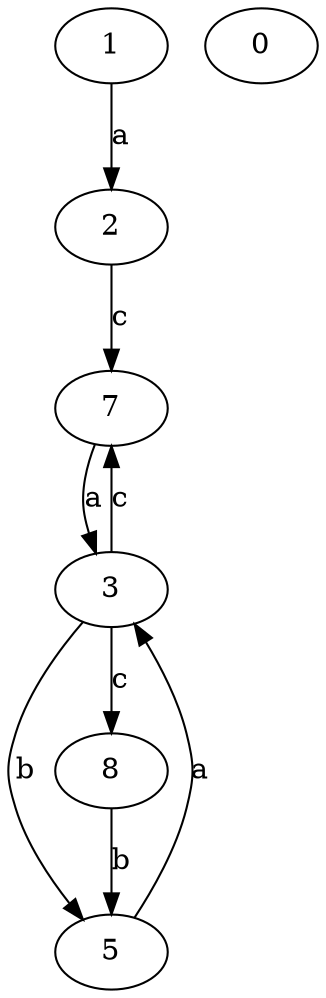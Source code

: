 strict digraph  {
1;
2;
3;
5;
7;
8;
0;
1 -> 2  [label=a];
2 -> 7  [label=c];
3 -> 5  [label=b];
3 -> 7  [label=c];
3 -> 8  [label=c];
5 -> 3  [label=a];
7 -> 3  [label=a];
8 -> 5  [label=b];
}
